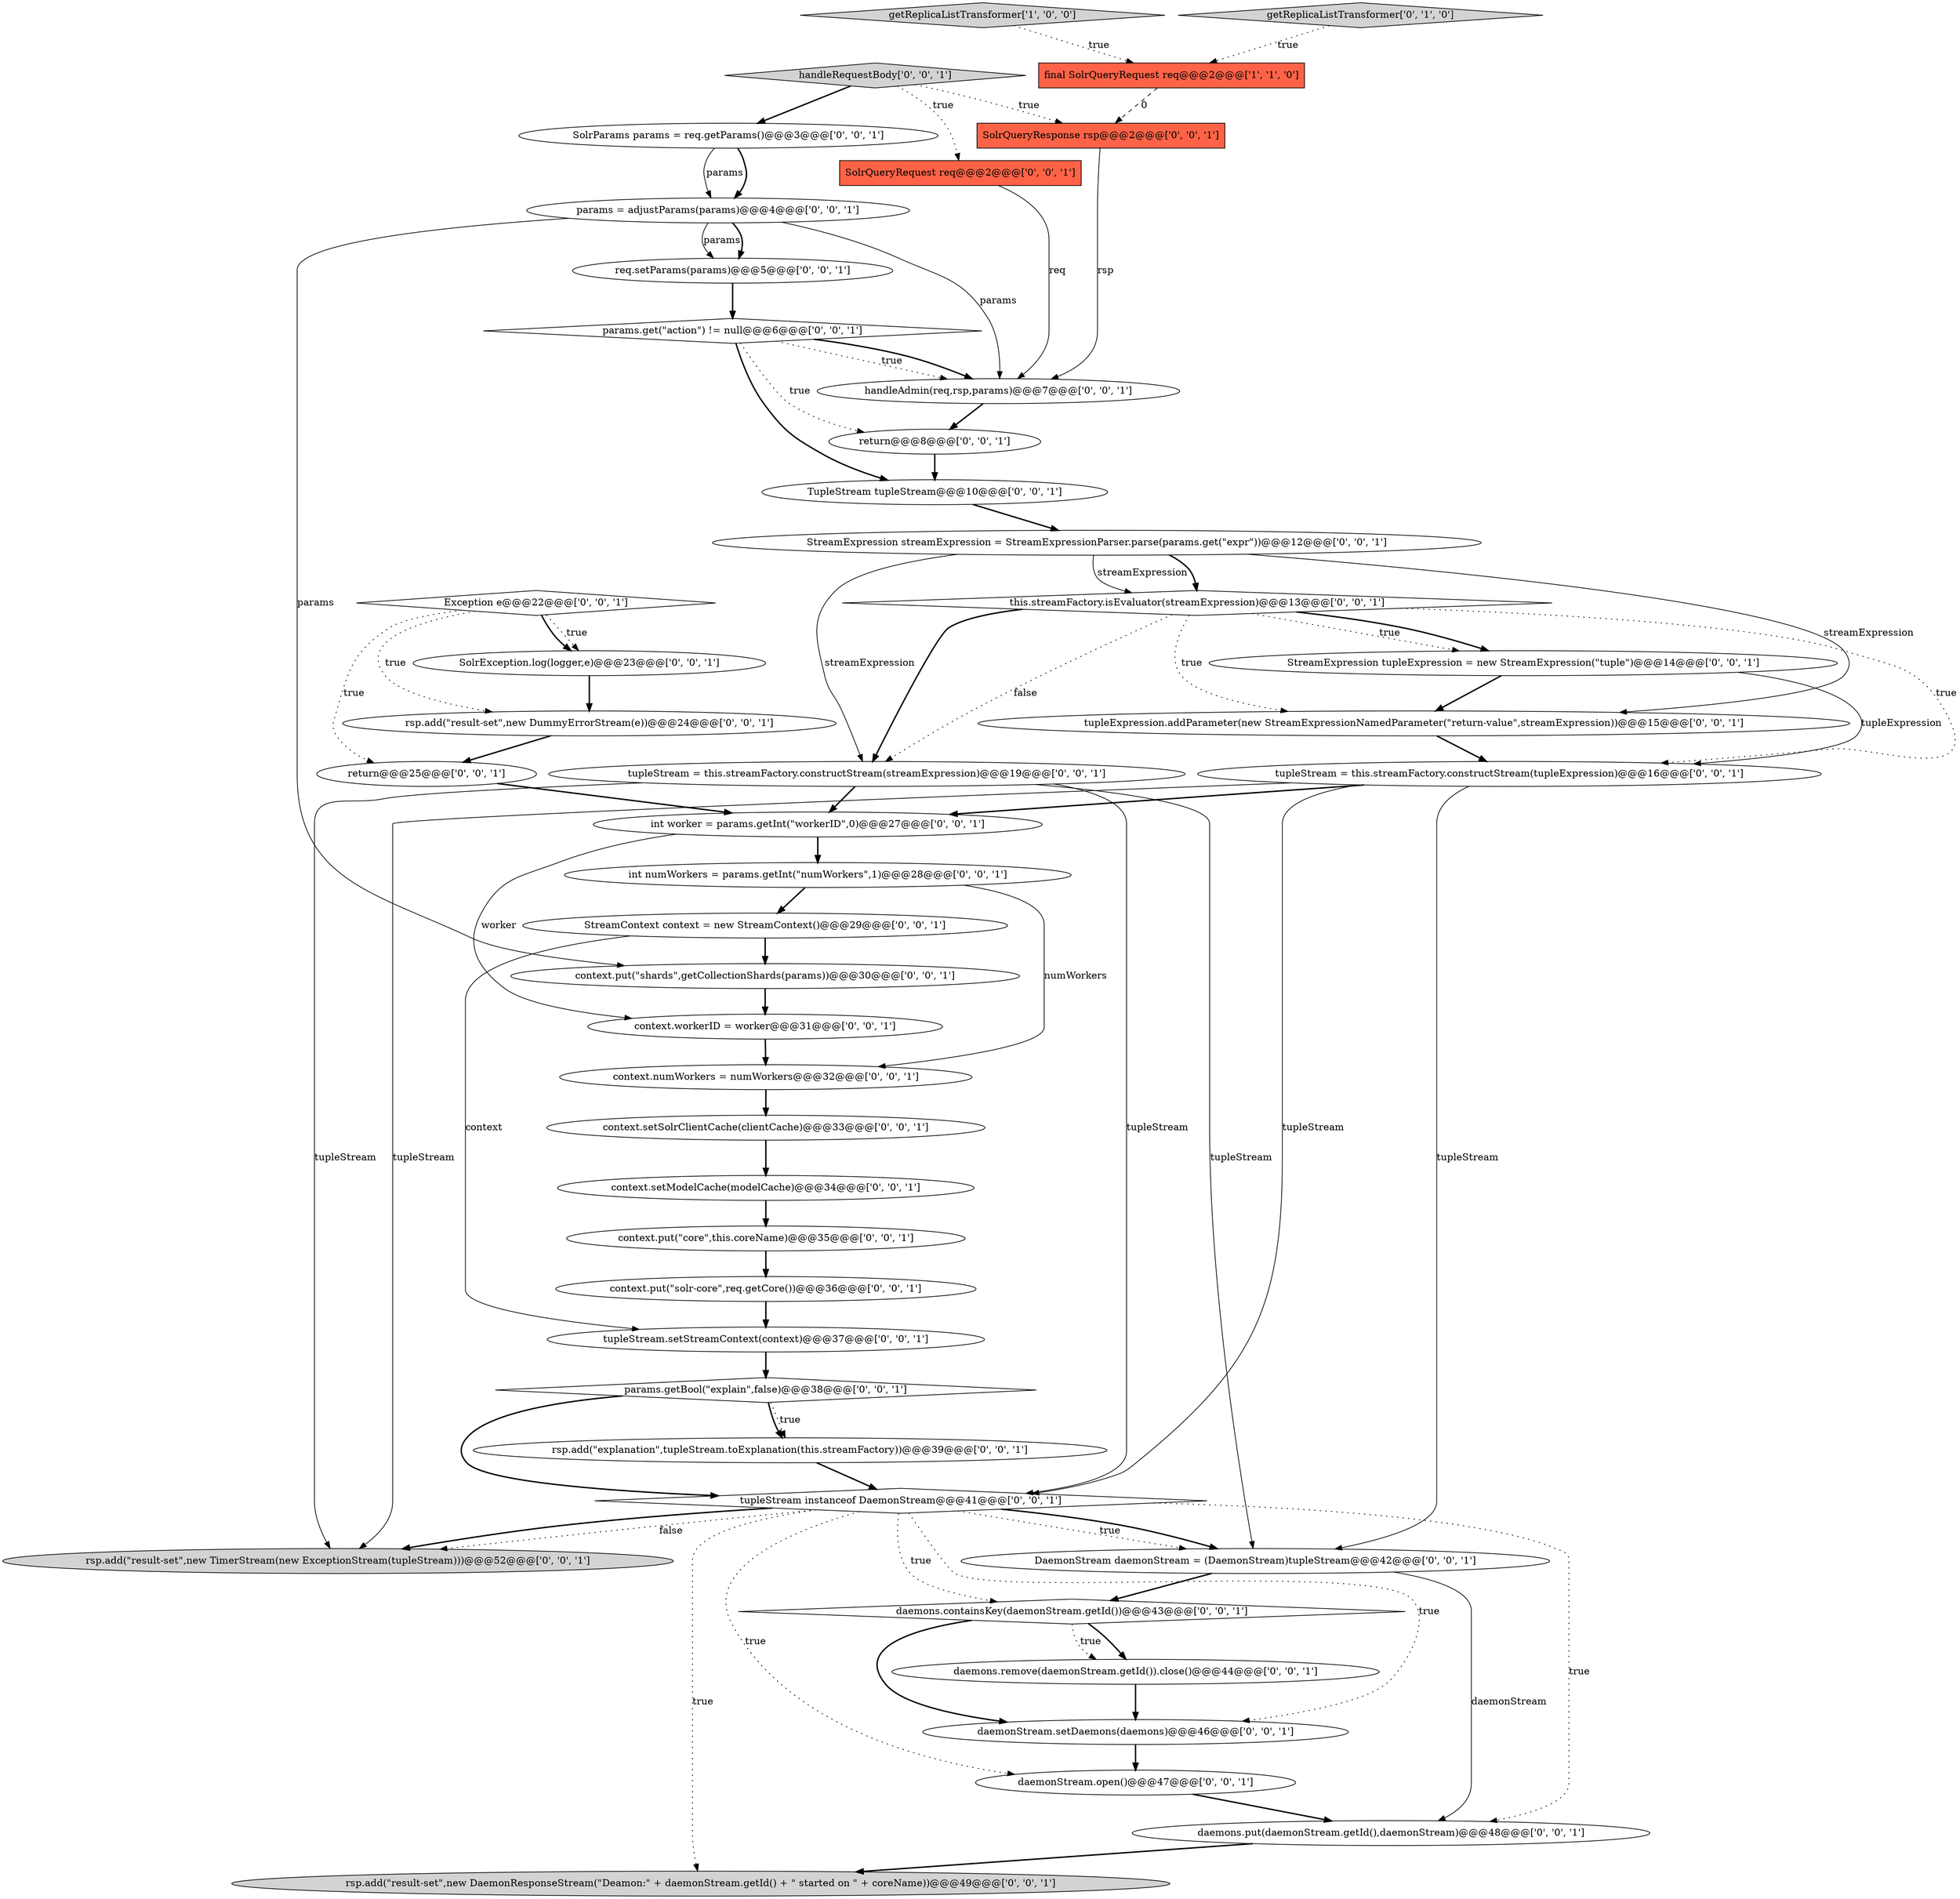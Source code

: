 digraph {
0 [style = filled, label = "final SolrQueryRequest req@@@2@@@['1', '1', '0']", fillcolor = tomato, shape = box image = "AAA0AAABBB1BBB"];
7 [style = filled, label = "StreamExpression streamExpression = StreamExpressionParser.parse(params.get(\"expr\"))@@@12@@@['0', '0', '1']", fillcolor = white, shape = ellipse image = "AAA0AAABBB3BBB"];
9 [style = filled, label = "context.put(\"core\",this.coreName)@@@35@@@['0', '0', '1']", fillcolor = white, shape = ellipse image = "AAA0AAABBB3BBB"];
30 [style = filled, label = "DaemonStream daemonStream = (DaemonStream)tupleStream@@@42@@@['0', '0', '1']", fillcolor = white, shape = ellipse image = "AAA0AAABBB3BBB"];
5 [style = filled, label = "daemons.put(daemonStream.getId(),daemonStream)@@@48@@@['0', '0', '1']", fillcolor = white, shape = ellipse image = "AAA0AAABBB3BBB"];
33 [style = filled, label = "return@@@8@@@['0', '0', '1']", fillcolor = white, shape = ellipse image = "AAA0AAABBB3BBB"];
22 [style = filled, label = "context.numWorkers = numWorkers@@@32@@@['0', '0', '1']", fillcolor = white, shape = ellipse image = "AAA0AAABBB3BBB"];
23 [style = filled, label = "SolrException.log(logger,e)@@@23@@@['0', '0', '1']", fillcolor = white, shape = ellipse image = "AAA0AAABBB3BBB"];
18 [style = filled, label = "context.put(\"shards\",getCollectionShards(params))@@@30@@@['0', '0', '1']", fillcolor = white, shape = ellipse image = "AAA0AAABBB3BBB"];
3 [style = filled, label = "req.setParams(params)@@@5@@@['0', '0', '1']", fillcolor = white, shape = ellipse image = "AAA0AAABBB3BBB"];
25 [style = filled, label = "handleAdmin(req,rsp,params)@@@7@@@['0', '0', '1']", fillcolor = white, shape = ellipse image = "AAA0AAABBB3BBB"];
12 [style = filled, label = "SolrParams params = req.getParams()@@@3@@@['0', '0', '1']", fillcolor = white, shape = ellipse image = "AAA0AAABBB3BBB"];
36 [style = filled, label = "daemonStream.open()@@@47@@@['0', '0', '1']", fillcolor = white, shape = ellipse image = "AAA0AAABBB3BBB"];
35 [style = filled, label = "return@@@25@@@['0', '0', '1']", fillcolor = white, shape = ellipse image = "AAA0AAABBB3BBB"];
19 [style = filled, label = "tupleStream.setStreamContext(context)@@@37@@@['0', '0', '1']", fillcolor = white, shape = ellipse image = "AAA0AAABBB3BBB"];
15 [style = filled, label = "int worker = params.getInt(\"workerID\",0)@@@27@@@['0', '0', '1']", fillcolor = white, shape = ellipse image = "AAA0AAABBB3BBB"];
20 [style = filled, label = "context.setModelCache(modelCache)@@@34@@@['0', '0', '1']", fillcolor = white, shape = ellipse image = "AAA0AAABBB3BBB"];
24 [style = filled, label = "tupleStream instanceof DaemonStream@@@41@@@['0', '0', '1']", fillcolor = white, shape = diamond image = "AAA0AAABBB3BBB"];
14 [style = filled, label = "SolrQueryRequest req@@@2@@@['0', '0', '1']", fillcolor = tomato, shape = box image = "AAA0AAABBB3BBB"];
11 [style = filled, label = "context.put(\"solr-core\",req.getCore())@@@36@@@['0', '0', '1']", fillcolor = white, shape = ellipse image = "AAA0AAABBB3BBB"];
39 [style = filled, label = "tupleStream = this.streamFactory.constructStream(streamExpression)@@@19@@@['0', '0', '1']", fillcolor = white, shape = ellipse image = "AAA0AAABBB3BBB"];
32 [style = filled, label = "daemons.remove(daemonStream.getId()).close()@@@44@@@['0', '0', '1']", fillcolor = white, shape = ellipse image = "AAA0AAABBB3BBB"];
4 [style = filled, label = "rsp.add(\"result-set\",new TimerStream(new ExceptionStream(tupleStream)))@@@52@@@['0', '0', '1']", fillcolor = lightgray, shape = ellipse image = "AAA0AAABBB3BBB"];
31 [style = filled, label = "Exception e@@@22@@@['0', '0', '1']", fillcolor = white, shape = diamond image = "AAA0AAABBB3BBB"];
13 [style = filled, label = "params = adjustParams(params)@@@4@@@['0', '0', '1']", fillcolor = white, shape = ellipse image = "AAA0AAABBB3BBB"];
10 [style = filled, label = "tupleExpression.addParameter(new StreamExpressionNamedParameter(\"return-value\",streamExpression))@@@15@@@['0', '0', '1']", fillcolor = white, shape = ellipse image = "AAA0AAABBB3BBB"];
29 [style = filled, label = "TupleStream tupleStream@@@10@@@['0', '0', '1']", fillcolor = white, shape = ellipse image = "AAA0AAABBB3BBB"];
38 [style = filled, label = "SolrQueryResponse rsp@@@2@@@['0', '0', '1']", fillcolor = tomato, shape = box image = "AAA0AAABBB3BBB"];
41 [style = filled, label = "int numWorkers = params.getInt(\"numWorkers\",1)@@@28@@@['0', '0', '1']", fillcolor = white, shape = ellipse image = "AAA0AAABBB3BBB"];
21 [style = filled, label = "daemonStream.setDaemons(daemons)@@@46@@@['0', '0', '1']", fillcolor = white, shape = ellipse image = "AAA0AAABBB3BBB"];
37 [style = filled, label = "context.setSolrClientCache(clientCache)@@@33@@@['0', '0', '1']", fillcolor = white, shape = ellipse image = "AAA0AAABBB3BBB"];
43 [style = filled, label = "handleRequestBody['0', '0', '1']", fillcolor = lightgray, shape = diamond image = "AAA0AAABBB3BBB"];
40 [style = filled, label = "rsp.add(\"result-set\",new DummyErrorStream(e))@@@24@@@['0', '0', '1']", fillcolor = white, shape = ellipse image = "AAA0AAABBB3BBB"];
1 [style = filled, label = "getReplicaListTransformer['1', '0', '0']", fillcolor = lightgray, shape = diamond image = "AAA0AAABBB1BBB"];
27 [style = filled, label = "rsp.add(\"explanation\",tupleStream.toExplanation(this.streamFactory))@@@39@@@['0', '0', '1']", fillcolor = white, shape = ellipse image = "AAA0AAABBB3BBB"];
17 [style = filled, label = "tupleStream = this.streamFactory.constructStream(tupleExpression)@@@16@@@['0', '0', '1']", fillcolor = white, shape = ellipse image = "AAA0AAABBB3BBB"];
34 [style = filled, label = "StreamContext context = new StreamContext()@@@29@@@['0', '0', '1']", fillcolor = white, shape = ellipse image = "AAA0AAABBB3BBB"];
6 [style = filled, label = "context.workerID = worker@@@31@@@['0', '0', '1']", fillcolor = white, shape = ellipse image = "AAA0AAABBB3BBB"];
42 [style = filled, label = "rsp.add(\"result-set\",new DaemonResponseStream(\"Deamon:\" + daemonStream.getId() + \" started on \" + coreName))@@@49@@@['0', '0', '1']", fillcolor = lightgray, shape = ellipse image = "AAA0AAABBB3BBB"];
8 [style = filled, label = "this.streamFactory.isEvaluator(streamExpression)@@@13@@@['0', '0', '1']", fillcolor = white, shape = diamond image = "AAA0AAABBB3BBB"];
44 [style = filled, label = "params.get(\"action\") != null@@@6@@@['0', '0', '1']", fillcolor = white, shape = diamond image = "AAA0AAABBB3BBB"];
28 [style = filled, label = "daemons.containsKey(daemonStream.getId())@@@43@@@['0', '0', '1']", fillcolor = white, shape = diamond image = "AAA0AAABBB3BBB"];
26 [style = filled, label = "StreamExpression tupleExpression = new StreamExpression(\"tuple\")@@@14@@@['0', '0', '1']", fillcolor = white, shape = ellipse image = "AAA0AAABBB3BBB"];
16 [style = filled, label = "params.getBool(\"explain\",false)@@@38@@@['0', '0', '1']", fillcolor = white, shape = diamond image = "AAA0AAABBB3BBB"];
2 [style = filled, label = "getReplicaListTransformer['0', '1', '0']", fillcolor = lightgray, shape = diamond image = "AAA0AAABBB2BBB"];
28->21 [style = bold, label=""];
0->38 [style = dashed, label="0"];
24->4 [style = dotted, label="false"];
1->0 [style = dotted, label="true"];
8->39 [style = bold, label=""];
43->12 [style = bold, label=""];
39->30 [style = solid, label="tupleStream"];
6->22 [style = bold, label=""];
13->18 [style = solid, label="params"];
26->17 [style = solid, label="tupleExpression"];
8->26 [style = dotted, label="true"];
44->25 [style = dotted, label="true"];
41->34 [style = bold, label=""];
43->38 [style = dotted, label="true"];
40->35 [style = bold, label=""];
31->23 [style = dotted, label="true"];
33->29 [style = bold, label=""];
43->14 [style = dotted, label="true"];
31->23 [style = bold, label=""];
39->4 [style = solid, label="tupleStream"];
24->42 [style = dotted, label="true"];
12->13 [style = solid, label="params"];
37->20 [style = bold, label=""];
10->17 [style = bold, label=""];
8->26 [style = bold, label=""];
28->32 [style = bold, label=""];
34->19 [style = solid, label="context"];
25->33 [style = bold, label=""];
5->42 [style = bold, label=""];
31->35 [style = dotted, label="true"];
38->25 [style = solid, label="rsp"];
14->25 [style = solid, label="req"];
12->13 [style = bold, label=""];
44->29 [style = bold, label=""];
7->8 [style = solid, label="streamExpression"];
17->15 [style = bold, label=""];
15->41 [style = bold, label=""];
13->3 [style = solid, label="params"];
35->15 [style = bold, label=""];
29->7 [style = bold, label=""];
39->15 [style = bold, label=""];
30->28 [style = bold, label=""];
21->36 [style = bold, label=""];
24->30 [style = dotted, label="true"];
17->30 [style = solid, label="tupleStream"];
18->6 [style = bold, label=""];
8->10 [style = dotted, label="true"];
7->8 [style = bold, label=""];
24->4 [style = bold, label=""];
44->25 [style = bold, label=""];
16->27 [style = dotted, label="true"];
19->16 [style = bold, label=""];
24->36 [style = dotted, label="true"];
8->39 [style = dotted, label="false"];
17->4 [style = solid, label="tupleStream"];
11->19 [style = bold, label=""];
7->10 [style = solid, label="streamExpression"];
16->27 [style = bold, label=""];
13->3 [style = bold, label=""];
23->40 [style = bold, label=""];
20->9 [style = bold, label=""];
7->39 [style = solid, label="streamExpression"];
8->17 [style = dotted, label="true"];
24->28 [style = dotted, label="true"];
34->18 [style = bold, label=""];
16->24 [style = bold, label=""];
13->25 [style = solid, label="params"];
9->11 [style = bold, label=""];
17->24 [style = solid, label="tupleStream"];
36->5 [style = bold, label=""];
26->10 [style = bold, label=""];
24->21 [style = dotted, label="true"];
24->30 [style = bold, label=""];
32->21 [style = bold, label=""];
41->22 [style = solid, label="numWorkers"];
27->24 [style = bold, label=""];
31->40 [style = dotted, label="true"];
15->6 [style = solid, label="worker"];
24->5 [style = dotted, label="true"];
30->5 [style = solid, label="daemonStream"];
2->0 [style = dotted, label="true"];
44->33 [style = dotted, label="true"];
28->32 [style = dotted, label="true"];
39->24 [style = solid, label="tupleStream"];
3->44 [style = bold, label=""];
22->37 [style = bold, label=""];
}
